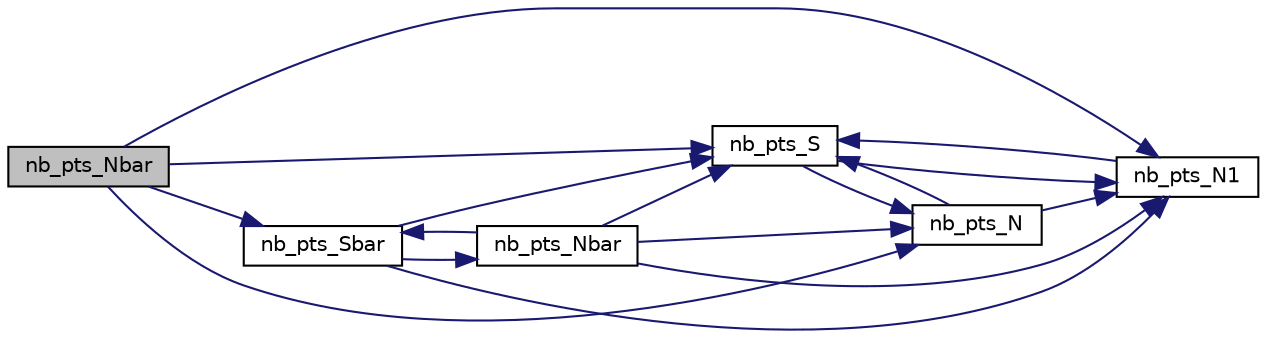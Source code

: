 digraph "nb_pts_Nbar"
{
  edge [fontname="Helvetica",fontsize="10",labelfontname="Helvetica",labelfontsize="10"];
  node [fontname="Helvetica",fontsize="10",shape=record];
  rankdir="LR";
  Node9359 [label="nb_pts_Nbar",height=0.2,width=0.4,color="black", fillcolor="grey75", style="filled", fontcolor="black"];
  Node9359 -> Node9360 [color="midnightblue",fontsize="10",style="solid",fontname="Helvetica"];
  Node9360 [label="nb_pts_Sbar",height=0.2,width=0.4,color="black", fillcolor="white", style="filled",URL="$db/da0/lib_2foundations_2geometry_2orthogonal__points_8_c.html#a986dda26505c9934c771578b084f67cc"];
  Node9360 -> Node9361 [color="midnightblue",fontsize="10",style="solid",fontname="Helvetica"];
  Node9361 [label="nb_pts_S",height=0.2,width=0.4,color="black", fillcolor="white", style="filled",URL="$db/da0/lib_2foundations_2geometry_2orthogonal__points_8_c.html#a9bc3dec6e722644d182738102c3e04f3"];
  Node9361 -> Node9362 [color="midnightblue",fontsize="10",style="solid",fontname="Helvetica"];
  Node9362 [label="nb_pts_N",height=0.2,width=0.4,color="black", fillcolor="white", style="filled",URL="$db/da0/lib_2foundations_2geometry_2orthogonal__points_8_c.html#a93e16898c27b1d1c0a6405a7b0615ba6"];
  Node9362 -> Node9361 [color="midnightblue",fontsize="10",style="solid",fontname="Helvetica"];
  Node9362 -> Node9363 [color="midnightblue",fontsize="10",style="solid",fontname="Helvetica"];
  Node9363 [label="nb_pts_N1",height=0.2,width=0.4,color="black", fillcolor="white", style="filled",URL="$db/da0/lib_2foundations_2geometry_2orthogonal__points_8_c.html#ae0f2e1c76523db67b4ec9629ccc35bc6"];
  Node9363 -> Node9361 [color="midnightblue",fontsize="10",style="solid",fontname="Helvetica"];
  Node9361 -> Node9363 [color="midnightblue",fontsize="10",style="solid",fontname="Helvetica"];
  Node9360 -> Node9364 [color="midnightblue",fontsize="10",style="solid",fontname="Helvetica"];
  Node9364 [label="nb_pts_Nbar",height=0.2,width=0.4,color="black", fillcolor="white", style="filled",URL="$db/da0/lib_2foundations_2geometry_2orthogonal__points_8_c.html#a51b4684a176c6841fd3cd6c34c684c2c"];
  Node9364 -> Node9360 [color="midnightblue",fontsize="10",style="solid",fontname="Helvetica"];
  Node9364 -> Node9362 [color="midnightblue",fontsize="10",style="solid",fontname="Helvetica"];
  Node9364 -> Node9361 [color="midnightblue",fontsize="10",style="solid",fontname="Helvetica"];
  Node9364 -> Node9363 [color="midnightblue",fontsize="10",style="solid",fontname="Helvetica"];
  Node9360 -> Node9363 [color="midnightblue",fontsize="10",style="solid",fontname="Helvetica"];
  Node9359 -> Node9362 [color="midnightblue",fontsize="10",style="solid",fontname="Helvetica"];
  Node9359 -> Node9361 [color="midnightblue",fontsize="10",style="solid",fontname="Helvetica"];
  Node9359 -> Node9363 [color="midnightblue",fontsize="10",style="solid",fontname="Helvetica"];
}

